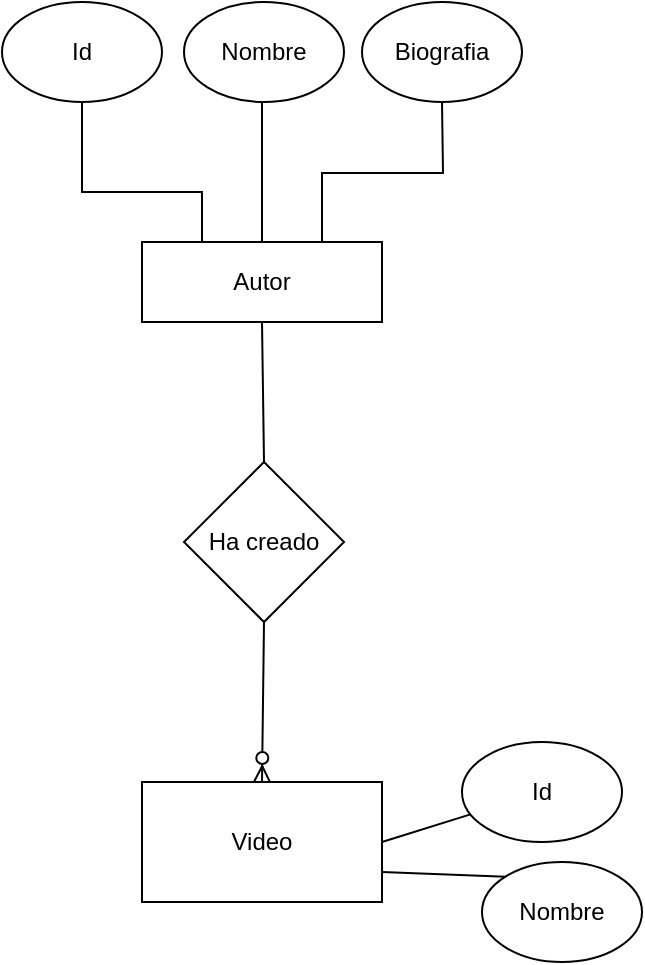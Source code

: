<mxfile version="22.1.8" type="github">
  <diagram name="Page-1" id="bShrFsk_v7wB2PO9vDBH">
    <mxGraphModel dx="1434" dy="788" grid="1" gridSize="10" guides="1" tooltips="1" connect="1" arrows="1" fold="1" page="1" pageScale="1" pageWidth="850" pageHeight="1100" math="0" shadow="0">
      <root>
        <mxCell id="0" />
        <mxCell id="1" parent="0" />
        <mxCell id="FR-igSrA6LLMVyEzO0AX-17" style="rounded=0;orthogonalLoop=1;jettySize=auto;html=1;exitX=0.5;exitY=1;exitDx=0;exitDy=0;entryX=0.5;entryY=0;entryDx=0;entryDy=0;endArrow=none;endFill=0;" edge="1" parent="1" source="FR-igSrA6LLMVyEzO0AX-1" target="FR-igSrA6LLMVyEzO0AX-9">
          <mxGeometry relative="1" as="geometry" />
        </mxCell>
        <mxCell id="FR-igSrA6LLMVyEzO0AX-1" value="Autor&lt;br&gt;" style="rounded=0;whiteSpace=wrap;html=1;" vertex="1" parent="1">
          <mxGeometry x="600" y="160" width="120" height="40" as="geometry" />
        </mxCell>
        <mxCell id="FR-igSrA6LLMVyEzO0AX-2" value="Id" style="ellipse;whiteSpace=wrap;html=1;" vertex="1" parent="1">
          <mxGeometry x="530" y="40" width="80" height="50" as="geometry" />
        </mxCell>
        <mxCell id="FR-igSrA6LLMVyEzO0AX-3" value="Nombre" style="ellipse;whiteSpace=wrap;html=1;" vertex="1" parent="1">
          <mxGeometry x="621" y="40" width="80" height="50" as="geometry" />
        </mxCell>
        <mxCell id="FR-igSrA6LLMVyEzO0AX-4" value="Biografia" style="ellipse;whiteSpace=wrap;html=1;" vertex="1" parent="1">
          <mxGeometry x="710" y="40" width="80" height="50" as="geometry" />
        </mxCell>
        <mxCell id="FR-igSrA6LLMVyEzO0AX-6" value="" style="endArrow=none;html=1;rounded=0;edgeStyle=orthogonalEdgeStyle;exitX=0.75;exitY=0;exitDx=0;exitDy=0;" edge="1" parent="1" source="FR-igSrA6LLMVyEzO0AX-1">
          <mxGeometry width="50" height="50" relative="1" as="geometry">
            <mxPoint x="700" y="140" as="sourcePoint" />
            <mxPoint x="750" y="90" as="targetPoint" />
          </mxGeometry>
        </mxCell>
        <mxCell id="FR-igSrA6LLMVyEzO0AX-7" value="" style="endArrow=none;html=1;rounded=0;edgeStyle=orthogonalEdgeStyle;" edge="1" parent="1">
          <mxGeometry width="50" height="50" relative="1" as="geometry">
            <mxPoint x="660" y="160" as="sourcePoint" />
            <mxPoint x="660" y="89.5" as="targetPoint" />
          </mxGeometry>
        </mxCell>
        <mxCell id="FR-igSrA6LLMVyEzO0AX-8" value="" style="endArrow=none;html=1;rounded=0;edgeStyle=orthogonalEdgeStyle;entryX=0.5;entryY=1;entryDx=0;entryDy=0;exitX=0.25;exitY=0;exitDx=0;exitDy=0;" edge="1" parent="1" source="FR-igSrA6LLMVyEzO0AX-1" target="FR-igSrA6LLMVyEzO0AX-2">
          <mxGeometry width="50" height="50" relative="1" as="geometry">
            <mxPoint x="670" y="170" as="sourcePoint" />
            <mxPoint x="670" y="99.5" as="targetPoint" />
            <Array as="points">
              <mxPoint x="630" y="135" />
              <mxPoint x="570" y="135" />
            </Array>
          </mxGeometry>
        </mxCell>
        <mxCell id="FR-igSrA6LLMVyEzO0AX-9" value="Ha creado" style="rhombus;whiteSpace=wrap;html=1;" vertex="1" parent="1">
          <mxGeometry x="621" y="270" width="80" height="80" as="geometry" />
        </mxCell>
        <mxCell id="FR-igSrA6LLMVyEzO0AX-10" value="Video" style="rounded=0;whiteSpace=wrap;html=1;" vertex="1" parent="1">
          <mxGeometry x="600" y="430" width="120" height="60" as="geometry" />
        </mxCell>
        <mxCell id="FR-igSrA6LLMVyEzO0AX-11" value="Id" style="ellipse;whiteSpace=wrap;html=1;" vertex="1" parent="1">
          <mxGeometry x="760" y="410" width="80" height="50" as="geometry" />
        </mxCell>
        <mxCell id="FR-igSrA6LLMVyEzO0AX-12" value="Nombre" style="ellipse;whiteSpace=wrap;html=1;" vertex="1" parent="1">
          <mxGeometry x="770" y="470" width="80" height="50" as="geometry" />
        </mxCell>
        <mxCell id="FR-igSrA6LLMVyEzO0AX-13" value="" style="endArrow=none;html=1;rounded=0;entryX=1;entryY=0.5;entryDx=0;entryDy=0;" edge="1" parent="1" source="FR-igSrA6LLMVyEzO0AX-11" target="FR-igSrA6LLMVyEzO0AX-10">
          <mxGeometry width="50" height="50" relative="1" as="geometry">
            <mxPoint x="670" y="170" as="sourcePoint" />
            <mxPoint x="670" y="99.5" as="targetPoint" />
          </mxGeometry>
        </mxCell>
        <mxCell id="FR-igSrA6LLMVyEzO0AX-14" value="" style="endArrow=none;html=1;rounded=0;exitX=0;exitY=0;exitDx=0;exitDy=0;entryX=1;entryY=0.75;entryDx=0;entryDy=0;" edge="1" parent="1" source="FR-igSrA6LLMVyEzO0AX-12" target="FR-igSrA6LLMVyEzO0AX-10">
          <mxGeometry width="50" height="50" relative="1" as="geometry">
            <mxPoint x="780" y="385" as="sourcePoint" />
            <mxPoint x="740" y="420" as="targetPoint" />
          </mxGeometry>
        </mxCell>
        <mxCell id="FR-igSrA6LLMVyEzO0AX-15" value="" style="fontSize=12;html=1;endArrow=ERzeroToMany;endFill=1;rounded=0;exitX=0.5;exitY=1;exitDx=0;exitDy=0;entryX=0.5;entryY=0;entryDx=0;entryDy=0;" edge="1" parent="1" source="FR-igSrA6LLMVyEzO0AX-9" target="FR-igSrA6LLMVyEzO0AX-10">
          <mxGeometry width="100" height="100" relative="1" as="geometry">
            <mxPoint x="650" y="320" as="sourcePoint" />
            <mxPoint x="649" y="450" as="targetPoint" />
          </mxGeometry>
        </mxCell>
      </root>
    </mxGraphModel>
  </diagram>
</mxfile>

